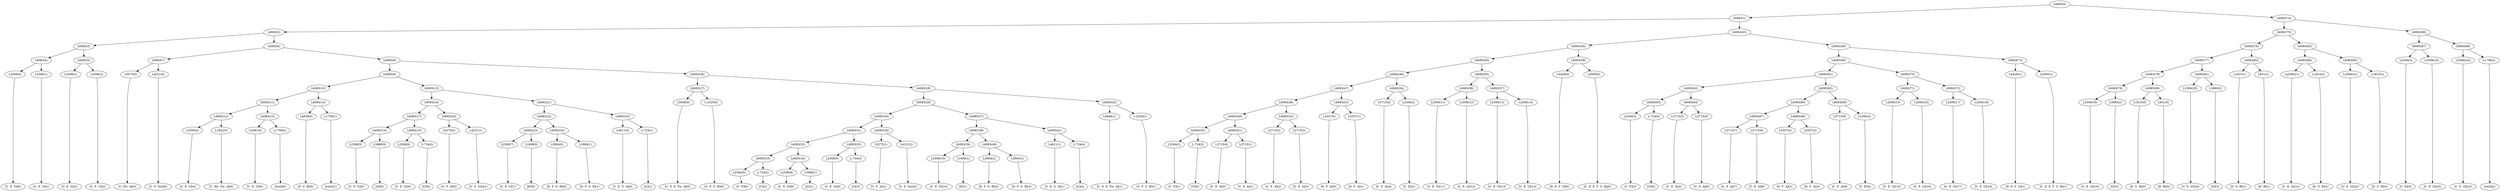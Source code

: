 digraph sample{
"L2506(0)"->"[C  E  G](0)"
"L2506(1)"->"[C  E  G](1)"
"L6083(4)"->"L2506(0)"
"L6083(4)"->"L2506(1)"
"L2506(2)"->"[C  E  G](2)"
"L2506(3)"->"[C  E  G](3)"
"L6083(5)"->"L2506(2)"
"L6083(5)"->"L2506(3)"
"L6083(3)"->"L6083(4)"
"L6083(3)"->"L6083(5)"
"L5073(0)"->"[C  Fis  A](0)"
"L4221(0)"->"[C  F  Gis](0)"
"L6083(7)"->"L5073(0)"
"L6083(7)"->"L4221(0)"
"L2506(4)"->"[C  E  G](4)"
"L1822(0)"->"[C  Dis  Fis  A](0)"
"L6083(12)"->"L2506(4)"
"L6083(12)"->"L1822(0)"
"L5581(0)"->"[C  D  G](0)"
"L1758(0)"->"[rest](0)"
"L6083(13)"->"L5581(0)"
"L6083(13)"->"L1758(0)"
"L6083(11)"->"L6083(12)"
"L6083(11)"->"L6083(13)"
"L4839(0)"->"[F  G  B](0)"
"L1758(1)"->"[rest](1)"
"L6083(14)"->"L4839(0)"
"L6083(14)"->"L1758(1)"
"L6083(10)"->"L6083(11)"
"L6083(10)"->"L6083(14)"
"L2506(5)"->"[C  E  G](5)"
"L3980(0)"->"[G](0)"
"L6083(18)"->"L2506(5)"
"L6083(18)"->"L3980(0)"
"L2506(6)"->"[C  E  G](6)"
"L-724(0)"->"[C](0)"
"L6083(19)"->"L2506(6)"
"L6083(19)"->"L-724(0)"
"L6083(17)"->"L6083(18)"
"L6083(17)"->"L6083(19)"
"L5275(0)"->"[C  F  A](0)"
"L4221(1)"->"[C  F  Gis](1)"
"L6083(20)"->"L5275(0)"
"L6083(20)"->"L4221(1)"
"L6083(16)"->"L6083(17)"
"L6083(16)"->"L6083(20)"
"L2506(7)"->"[C  E  G](7)"
"L1609(0)"->"[E](0)"
"L6083(23)"->"L2506(7)"
"L6083(23)"->"L1609(0)"
"L3904(0)"->"[D  F  G  B](0)"
"L3904(1)"->"[D  F  G  B](1)"
"L6083(24)"->"L3904(0)"
"L6083(24)"->"L3904(1)"
"L6083(22)"->"L6083(23)"
"L6083(22)"->"L6083(24)"
"L4611(0)"->"[C  E  G  A](0)"
"L-724(1)"->"[C](1)"
"L6083(25)"->"L4611(0)"
"L6083(25)"->"L-724(1)"
"L6083(21)"->"L6083(22)"
"L6083(21)"->"L6083(25)"
"L6083(15)"->"L6083(16)"
"L6083(15)"->"L6083(21)"
"L6083(9)"->"L6083(10)"
"L6083(9)"->"L6083(15)"
"L5846(0)"->"[C  D  E  Fis  A](0)"
"L-2320(0)"->"[C  F  G  B](0)"
"L6083(27)"->"L5846(0)"
"L6083(27)"->"L-2320(0)"
"L2394(0)"->"[C  E](0)"
"L-724(2)"->"[C](2)"
"L6083(33)"->"L2394(0)"
"L6083(33)"->"L-724(2)"
"L2506(8)"->"[C  E  G](8)"
"L3980(1)"->"[G](1)"
"L6083(34)"->"L2506(8)"
"L6083(34)"->"L3980(1)"
"L6083(32)"->"L6083(33)"
"L6083(32)"->"L6083(34)"
"L2506(9)"->"[C  E  G](9)"
"L-724(3)"->"[C](3)"
"L6083(35)"->"L2506(9)"
"L6083(35)"->"L-724(3)"
"L6083(31)"->"L6083(32)"
"L6083(31)"->"L6083(35)"
"L5275(1)"->"[C  F  A](1)"
"L4221(2)"->"[C  F  Gis](2)"
"L6083(36)"->"L5275(1)"
"L6083(36)"->"L4221(2)"
"L6083(30)"->"L6083(31)"
"L6083(30)"->"L6083(36)"
"L2506(10)"->"[C  E  G](10)"
"L1609(1)"->"[E](1)"
"L6083(39)"->"L2506(10)"
"L6083(39)"->"L1609(1)"
"L3904(2)"->"[D  F  G  B](2)"
"L3904(3)"->"[D  F  G  B](3)"
"L6083(40)"->"L3904(2)"
"L6083(40)"->"L3904(3)"
"L6083(38)"->"L6083(39)"
"L6083(38)"->"L6083(40)"
"L4611(1)"->"[C  E  G  A](1)"
"L-724(4)"->"[C](4)"
"L6083(41)"->"L4611(1)"
"L6083(41)"->"L-724(4)"
"L6083(37)"->"L6083(38)"
"L6083(37)"->"L6083(41)"
"L6083(29)"->"L6083(30)"
"L6083(29)"->"L6083(37)"
"L5846(1)"->"[C  D  E  Fis  A](1)"
"L-2320(1)"->"[C  F  G  B](1)"
"L6083(42)"->"L5846(1)"
"L6083(42)"->"L-2320(1)"
"L6083(28)"->"L6083(29)"
"L6083(28)"->"L6083(42)"
"L6083(26)"->"L6083(27)"
"L6083(26)"->"L6083(28)"
"L6083(8)"->"L6083(9)"
"L6083(8)"->"L6083(26)"
"L6083(6)"->"L6083(7)"
"L6083(6)"->"L6083(8)"
"L6083(2)"->"L6083(3)"
"L6083(2)"->"L6083(6)"
"L2394(1)"->"[C  E](1)"
"L-724(5)"->"[C](5)"
"L6083(50)"->"L2394(1)"
"L6083(50)"->"L-724(5)"
"L3715(0)"->"[C  E  A](0)"
"L3715(1)"->"[C  E  A](1)"
"L6083(51)"->"L3715(0)"
"L6083(51)"->"L3715(1)"
"L6083(49)"->"L6083(50)"
"L6083(49)"->"L6083(51)"
"L3715(2)"->"[C  E  A](2)"
"L3715(3)"->"[C  E  A](3)"
"L6083(52)"->"L3715(2)"
"L6083(52)"->"L3715(3)"
"L6083(48)"->"L6083(49)"
"L6083(48)"->"L6083(52)"
"L2557(0)"->"[D  F  A](0)"
"L2557(1)"->"[D  F  A](1)"
"L6083(53)"->"L2557(0)"
"L6083(53)"->"L2557(1)"
"L6083(47)"->"L6083(48)"
"L6083(47)"->"L6083(53)"
"L3715(4)"->"[C  E  A](4)"
"L2394(2)"->"[C  E](2)"
"L6083(54)"->"L3715(4)"
"L6083(54)"->"L2394(2)"
"L6083(46)"->"L6083(47)"
"L6083(46)"->"L6083(54)"
"L2506(11)"->"[C  E  G](11)"
"L2506(12)"->"[C  E  G](12)"
"L6083(56)"->"L2506(11)"
"L6083(56)"->"L2506(12)"
"L2506(13)"->"[C  E  G](13)"
"L2506(14)"->"[C  E  G](14)"
"L6083(57)"->"L2506(13)"
"L6083(57)"->"L2506(14)"
"L6083(55)"->"L6083(56)"
"L6083(55)"->"L6083(57)"
"L6083(45)"->"L6083(46)"
"L6083(45)"->"L6083(55)"
"L4428(0)"->"[D  E  F  G](0)"
"L2095(0)"->"[C  D  E  F  G  B](0)"
"L6083(58)"->"L4428(0)"
"L6083(58)"->"L2095(0)"
"L6083(44)"->"L6083(45)"
"L6083(44)"->"L6083(58)"
"L2394(3)"->"[C  E](3)"
"L-724(6)"->"[C](6)"
"L6083(63)"->"L2394(3)"
"L6083(63)"->"L-724(6)"
"L3715(5)"->"[C  E  A](5)"
"L3715(6)"->"[C  E  A](6)"
"L6083(64)"->"L3715(5)"
"L6083(64)"->"L3715(6)"
"L6083(62)"->"L6083(63)"
"L6083(62)"->"L6083(64)"
"L3715(7)"->"[C  E  A](7)"
"L3715(8)"->"[C  E  A](8)"
"L6083(67)"->"L3715(7)"
"L6083(67)"->"L3715(8)"
"L2557(2)"->"[D  F  A](2)"
"L2557(3)"->"[D  F  A](3)"
"L6083(68)"->"L2557(2)"
"L6083(68)"->"L2557(3)"
"L6083(66)"->"L6083(67)"
"L6083(66)"->"L6083(68)"
"L3715(9)"->"[C  E  A](9)"
"L2394(4)"->"[C  E](4)"
"L6083(69)"->"L3715(9)"
"L6083(69)"->"L2394(4)"
"L6083(65)"->"L6083(66)"
"L6083(65)"->"L6083(69)"
"L6083(61)"->"L6083(62)"
"L6083(61)"->"L6083(65)"
"L2506(15)"->"[C  E  G](15)"
"L2506(16)"->"[C  E  G](16)"
"L6083(71)"->"L2506(15)"
"L6083(71)"->"L2506(16)"
"L2506(17)"->"[C  E  G](17)"
"L2506(18)"->"[C  E  G](18)"
"L6083(72)"->"L2506(17)"
"L6083(72)"->"L2506(18)"
"L6083(70)"->"L6083(71)"
"L6083(70)"->"L6083(72)"
"L6083(60)"->"L6083(61)"
"L6083(60)"->"L6083(70)"
"L4428(1)"->"[D  E  F  G](1)"
"L2095(1)"->"[C  D  E  F  G  B](1)"
"L6083(73)"->"L4428(1)"
"L6083(73)"->"L2095(1)"
"L6083(59)"->"L6083(60)"
"L6083(59)"->"L6083(73)"
"L6083(43)"->"L6083(44)"
"L6083(43)"->"L6083(59)"
"L6083(1)"->"L6083(2)"
"L6083(1)"->"L6083(43)"
"L2506(19)"->"[C  E  G](19)"
"L3980(2)"->"[G](2)"
"L6083(79)"->"L2506(19)"
"L6083(79)"->"L3980(2)"
"L1815(0)"->"[D  G  B](0)"
"L931(0)"->"[D  B](0)"
"L6083(80)"->"L1815(0)"
"L6083(80)"->"L931(0)"
"L6083(78)"->"L6083(79)"
"L6083(78)"->"L6083(80)"
"L2506(20)"->"[C  E  G](20)"
"L3980(3)"->"[G](3)"
"L6083(81)"->"L2506(20)"
"L6083(81)"->"L3980(3)"
"L6083(77)"->"L6083(78)"
"L6083(77)"->"L6083(81)"
"L1815(1)"->"[D  G  B](1)"
"L931(1)"->"[D  B](1)"
"L6083(82)"->"L1815(1)"
"L6083(82)"->"L931(1)"
"L6083(76)"->"L6083(77)"
"L6083(76)"->"L6083(82)"
"L2506(21)"->"[C  E  G](21)"
"L1815(2)"->"[D  G  B](2)"
"L6083(84)"->"L2506(21)"
"L6083(84)"->"L1815(2)"
"L2506(22)"->"[C  E  G](22)"
"L1815(3)"->"[D  G  B](3)"
"L6083(85)"->"L2506(22)"
"L6083(85)"->"L1815(3)"
"L6083(83)"->"L6083(84)"
"L6083(83)"->"L6083(85)"
"L6083(75)"->"L6083(76)"
"L6083(75)"->"L6083(83)"
"L2394(5)"->"[C  E](5)"
"L2506(23)"->"[C  E  G](23)"
"L6083(87)"->"L2394(5)"
"L6083(87)"->"L2506(23)"
"L2506(24)"->"[C  E  G](24)"
"L1758(2)"->"[rest](2)"
"L6083(88)"->"L2506(24)"
"L6083(88)"->"L1758(2)"
"L6083(86)"->"L6083(87)"
"L6083(86)"->"L6083(88)"
"L6083(74)"->"L6083(75)"
"L6083(74)"->"L6083(86)"
"L6083(0)"->"L6083(1)"
"L6083(0)"->"L6083(74)"
{rank = min; "L6083(0)"}
{rank = same; "L6083(1)"; "L6083(74)";}
{rank = same; "L6083(2)"; "L6083(43)"; "L6083(75)"; "L6083(86)";}
{rank = same; "L6083(3)"; "L6083(6)"; "L6083(44)"; "L6083(59)"; "L6083(76)"; "L6083(83)"; "L6083(87)"; "L6083(88)";}
{rank = same; "L6083(4)"; "L6083(5)"; "L6083(7)"; "L6083(8)"; "L6083(45)"; "L6083(58)"; "L6083(60)"; "L6083(73)"; "L6083(77)"; "L6083(82)"; "L6083(84)"; "L6083(85)"; "L2394(5)"; "L2506(23)"; "L2506(24)"; "L1758(2)";}
{rank = same; "L2506(0)"; "L2506(1)"; "L2506(2)"; "L2506(3)"; "L5073(0)"; "L4221(0)"; "L6083(9)"; "L6083(26)"; "L6083(46)"; "L6083(55)"; "L4428(0)"; "L2095(0)"; "L6083(61)"; "L6083(70)"; "L4428(1)"; "L2095(1)"; "L6083(78)"; "L6083(81)"; "L1815(1)"; "L931(1)"; "L2506(21)"; "L1815(2)"; "L2506(22)"; "L1815(3)";}
{rank = same; "L6083(10)"; "L6083(15)"; "L6083(27)"; "L6083(28)"; "L6083(47)"; "L6083(54)"; "L6083(56)"; "L6083(57)"; "L6083(62)"; "L6083(65)"; "L6083(71)"; "L6083(72)"; "L6083(79)"; "L6083(80)"; "L2506(20)"; "L3980(3)";}
{rank = same; "L6083(11)"; "L6083(14)"; "L6083(16)"; "L6083(21)"; "L5846(0)"; "L-2320(0)"; "L6083(29)"; "L6083(42)"; "L6083(48)"; "L6083(53)"; "L3715(4)"; "L2394(2)"; "L2506(11)"; "L2506(12)"; "L2506(13)"; "L2506(14)"; "L6083(63)"; "L6083(64)"; "L6083(66)"; "L6083(69)"; "L2506(15)"; "L2506(16)"; "L2506(17)"; "L2506(18)"; "L2506(19)"; "L3980(2)"; "L1815(0)"; "L931(0)";}
{rank = same; "L6083(12)"; "L6083(13)"; "L4839(0)"; "L1758(1)"; "L6083(17)"; "L6083(20)"; "L6083(22)"; "L6083(25)"; "L6083(30)"; "L6083(37)"; "L5846(1)"; "L-2320(1)"; "L6083(49)"; "L6083(52)"; "L2557(0)"; "L2557(1)"; "L2394(3)"; "L-724(6)"; "L3715(5)"; "L3715(6)"; "L6083(67)"; "L6083(68)"; "L3715(9)"; "L2394(4)";}
{rank = same; "L2506(4)"; "L1822(0)"; "L5581(0)"; "L1758(0)"; "L6083(18)"; "L6083(19)"; "L5275(0)"; "L4221(1)"; "L6083(23)"; "L6083(24)"; "L4611(0)"; "L-724(1)"; "L6083(31)"; "L6083(36)"; "L6083(38)"; "L6083(41)"; "L6083(50)"; "L6083(51)"; "L3715(2)"; "L3715(3)"; "L3715(7)"; "L3715(8)"; "L2557(2)"; "L2557(3)";}
{rank = same; "L2506(5)"; "L3980(0)"; "L2506(6)"; "L-724(0)"; "L2506(7)"; "L1609(0)"; "L3904(0)"; "L3904(1)"; "L6083(32)"; "L6083(35)"; "L5275(1)"; "L4221(2)"; "L6083(39)"; "L6083(40)"; "L4611(1)"; "L-724(4)"; "L2394(1)"; "L-724(5)"; "L3715(0)"; "L3715(1)";}
{rank = same; "L6083(33)"; "L6083(34)"; "L2506(9)"; "L-724(3)"; "L2506(10)"; "L1609(1)"; "L3904(2)"; "L3904(3)";}
{rank = same; "L2394(0)"; "L-724(2)"; "L2506(8)"; "L3980(1)";}
{rank = max; "[C  D  E  F  G  B](0)"; "[C  D  E  F  G  B](1)"; "[C  D  E  Fis  A](0)"; "[C  D  E  Fis  A](1)"; "[C  D  G](0)"; "[C  Dis  Fis  A](0)"; "[C  E  A](0)"; "[C  E  A](1)"; "[C  E  A](2)"; "[C  E  A](3)"; "[C  E  A](4)"; "[C  E  A](5)"; "[C  E  A](6)"; "[C  E  A](7)"; "[C  E  A](8)"; "[C  E  A](9)"; "[C  E  G  A](0)"; "[C  E  G  A](1)"; "[C  E  G](0)"; "[C  E  G](1)"; "[C  E  G](10)"; "[C  E  G](11)"; "[C  E  G](12)"; "[C  E  G](13)"; "[C  E  G](14)"; "[C  E  G](15)"; "[C  E  G](16)"; "[C  E  G](17)"; "[C  E  G](18)"; "[C  E  G](19)"; "[C  E  G](2)"; "[C  E  G](20)"; "[C  E  G](21)"; "[C  E  G](22)"; "[C  E  G](23)"; "[C  E  G](24)"; "[C  E  G](3)"; "[C  E  G](4)"; "[C  E  G](5)"; "[C  E  G](6)"; "[C  E  G](7)"; "[C  E  G](8)"; "[C  E  G](9)"; "[C  E](0)"; "[C  E](1)"; "[C  E](2)"; "[C  E](3)"; "[C  E](4)"; "[C  E](5)"; "[C  F  A](0)"; "[C  F  A](1)"; "[C  F  G  B](0)"; "[C  F  G  B](1)"; "[C  F  Gis](0)"; "[C  F  Gis](1)"; "[C  F  Gis](2)"; "[C  Fis  A](0)"; "[C](0)"; "[C](1)"; "[C](2)"; "[C](3)"; "[C](4)"; "[C](5)"; "[C](6)"; "[D  B](0)"; "[D  B](1)"; "[D  E  F  G](0)"; "[D  E  F  G](1)"; "[D  F  A](0)"; "[D  F  A](1)"; "[D  F  A](2)"; "[D  F  A](3)"; "[D  F  G  B](0)"; "[D  F  G  B](1)"; "[D  F  G  B](2)"; "[D  F  G  B](3)"; "[D  G  B](0)"; "[D  G  B](1)"; "[D  G  B](2)"; "[D  G  B](3)"; "[E](0)"; "[E](1)"; "[F  G  B](0)"; "[G](0)"; "[G](1)"; "[G](2)"; "[G](3)"; "[rest](0)"; "[rest](1)"; "[rest](2)";}
}